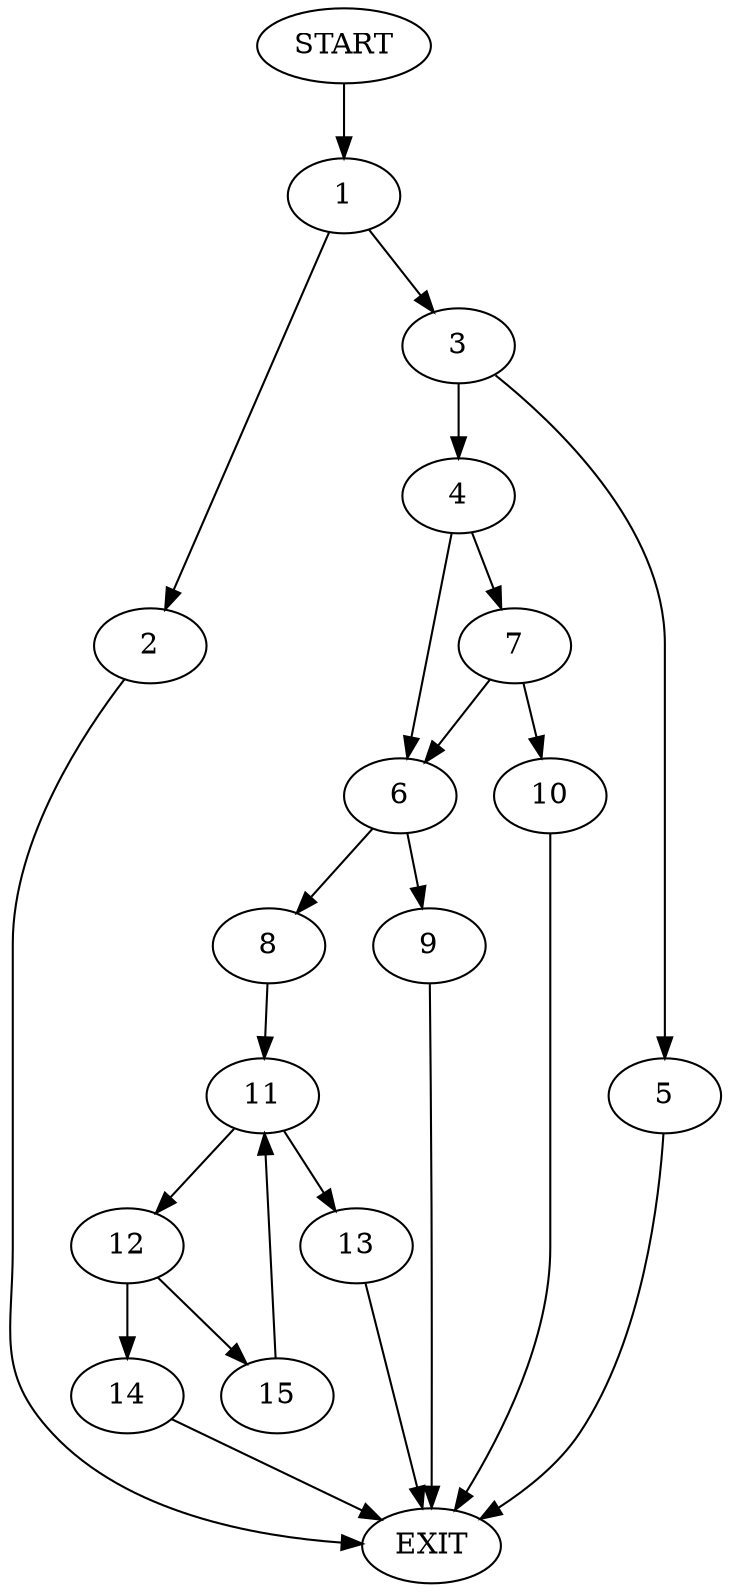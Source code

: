 digraph {
0 [label="START"]
16 [label="EXIT"]
0 -> 1
1 -> 2
1 -> 3
2 -> 16
3 -> 4
3 -> 5
4 -> 6
4 -> 7
5 -> 16
6 -> 8
6 -> 9
7 -> 6
7 -> 10
10 -> 16
8 -> 11
9 -> 16
11 -> 12
11 -> 13
13 -> 16
12 -> 14
12 -> 15
14 -> 16
15 -> 11
}
